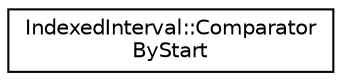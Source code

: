 digraph "Graphical Class Hierarchy"
{
 // LATEX_PDF_SIZE
  edge [fontname="Helvetica",fontsize="10",labelfontname="Helvetica",labelfontsize="10"];
  node [fontname="Helvetica",fontsize="10",shape=record];
  rankdir="LR";
  Node0 [label="IndexedInterval::Comparator\lByStart",height=0.2,width=0.4,color="black", fillcolor="white", style="filled",URL="$structoperations__research_1_1sat_1_1_indexed_interval_1_1_comparator_by_start.html",tooltip=" "];
}
